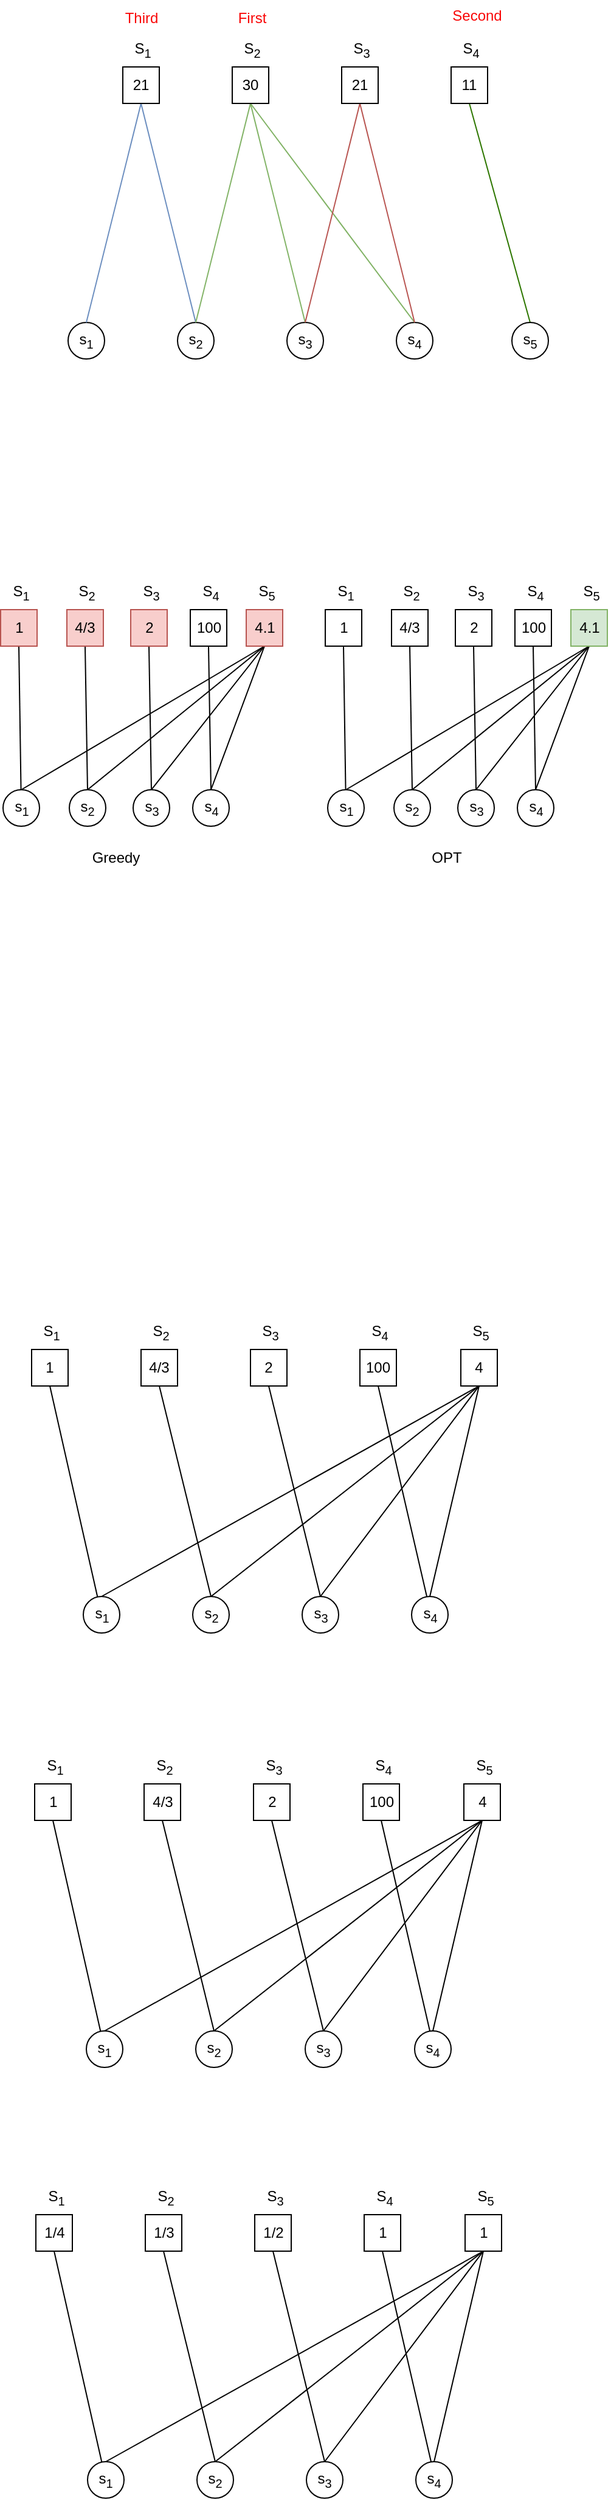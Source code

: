 <mxfile>
    <diagram id="y498ib1FCPGLmyOBNieC" name="Page-1">
        <mxGraphModel dx="578" dy="554" grid="0" gridSize="10" guides="1" tooltips="1" connect="1" arrows="1" fold="1" page="1" pageScale="1" pageWidth="850" pageHeight="1100" math="0" shadow="0">
            <root>
                <mxCell id="0"/>
                <mxCell id="1" parent="0"/>
                <mxCell id="8" value="s&lt;sub&gt;1&lt;/sub&gt;" style="ellipse;whiteSpace=wrap;html=1;aspect=fixed;" parent="1" vertex="1">
                    <mxGeometry x="185" y="390" width="30" height="30" as="geometry"/>
                </mxCell>
                <mxCell id="9" value="s&lt;sub&gt;4&lt;/sub&gt;" style="ellipse;whiteSpace=wrap;html=1;aspect=fixed;" parent="1" vertex="1">
                    <mxGeometry x="455" y="390" width="30" height="30" as="geometry"/>
                </mxCell>
                <mxCell id="10" value="s&lt;sub&gt;3&lt;/sub&gt;" style="ellipse;whiteSpace=wrap;html=1;aspect=fixed;" parent="1" vertex="1">
                    <mxGeometry x="365" y="390" width="30" height="30" as="geometry"/>
                </mxCell>
                <mxCell id="11" value="s&lt;sub&gt;2&lt;/sub&gt;" style="ellipse;whiteSpace=wrap;html=1;aspect=fixed;" parent="1" vertex="1">
                    <mxGeometry x="275" y="390" width="30" height="30" as="geometry"/>
                </mxCell>
                <mxCell id="28" style="edgeStyle=none;html=1;exitX=0.5;exitY=1;exitDx=0;exitDy=0;entryX=0.5;entryY=0;entryDx=0;entryDy=0;endArrow=none;endFill=0;fillColor=#dae8fc;strokeColor=#6c8ebf;" parent="1" source="18" target="8" edge="1">
                    <mxGeometry relative="1" as="geometry"/>
                </mxCell>
                <mxCell id="29" style="edgeStyle=none;html=1;exitX=0.5;exitY=1;exitDx=0;exitDy=0;entryX=0.5;entryY=0;entryDx=0;entryDy=0;endArrow=none;endFill=0;fillColor=#dae8fc;strokeColor=#6c8ebf;" parent="1" source="18" target="11" edge="1">
                    <mxGeometry relative="1" as="geometry"/>
                </mxCell>
                <mxCell id="18" value="21" style="whiteSpace=wrap;html=1;aspect=fixed;" parent="1" vertex="1">
                    <mxGeometry x="230" y="180" width="30" height="30" as="geometry"/>
                </mxCell>
                <mxCell id="30" style="edgeStyle=none;html=1;exitX=0.5;exitY=1;exitDx=0;exitDy=0;endArrow=none;endFill=0;fillColor=#d5e8d4;strokeColor=#82b366;strokeWidth=1;" parent="1" source="20" edge="1">
                    <mxGeometry relative="1" as="geometry">
                        <mxPoint x="290" y="390" as="targetPoint"/>
                    </mxGeometry>
                </mxCell>
                <mxCell id="31" style="edgeStyle=none;html=1;exitX=0.5;exitY=1;exitDx=0;exitDy=0;entryX=0.5;entryY=0;entryDx=0;entryDy=0;endArrow=none;endFill=0;fillColor=#d5e8d4;strokeColor=#82b366;strokeWidth=1;" parent="1" source="20" target="10" edge="1">
                    <mxGeometry relative="1" as="geometry"/>
                </mxCell>
                <mxCell id="32" style="edgeStyle=none;html=1;exitX=0.5;exitY=1;exitDx=0;exitDy=0;entryX=0.5;entryY=0;entryDx=0;entryDy=0;endArrow=none;endFill=0;fillColor=#d5e8d4;strokeColor=#82b366;strokeWidth=1;" parent="1" source="20" target="9" edge="1">
                    <mxGeometry relative="1" as="geometry"/>
                </mxCell>
                <mxCell id="20" value="30" style="whiteSpace=wrap;html=1;aspect=fixed;" parent="1" vertex="1">
                    <mxGeometry x="320" y="180" width="30" height="30" as="geometry"/>
                </mxCell>
                <mxCell id="33" style="edgeStyle=none;html=1;exitX=0.5;exitY=1;exitDx=0;exitDy=0;entryX=0.5;entryY=0;entryDx=0;entryDy=0;endArrow=none;endFill=0;fillColor=#f8cecc;strokeColor=#b85450;" parent="1" source="22" target="10" edge="1">
                    <mxGeometry relative="1" as="geometry"/>
                </mxCell>
                <mxCell id="34" style="edgeStyle=none;html=1;exitX=0.5;exitY=1;exitDx=0;exitDy=0;endArrow=none;endFill=0;fillColor=#f8cecc;strokeColor=#b85450;" parent="1" source="22" edge="1">
                    <mxGeometry relative="1" as="geometry">
                        <mxPoint x="470" y="390" as="targetPoint"/>
                    </mxGeometry>
                </mxCell>
                <mxCell id="22" value="21" style="whiteSpace=wrap;html=1;aspect=fixed;" parent="1" vertex="1">
                    <mxGeometry x="410" y="180" width="30" height="30" as="geometry"/>
                </mxCell>
                <mxCell id="35" style="edgeStyle=none;html=1;exitX=0.5;exitY=1;exitDx=0;exitDy=0;entryX=0.5;entryY=0;entryDx=0;entryDy=0;endArrow=none;endFill=0;fillColor=#60a917;strokeColor=#2D7600;" parent="1" source="23" target="27" edge="1">
                    <mxGeometry relative="1" as="geometry"/>
                </mxCell>
                <mxCell id="23" value="11" style="whiteSpace=wrap;html=1;aspect=fixed;" parent="1" vertex="1">
                    <mxGeometry x="500" y="180" width="30" height="30" as="geometry"/>
                </mxCell>
                <mxCell id="27" value="s&lt;sub&gt;5&lt;/sub&gt;" style="ellipse;whiteSpace=wrap;html=1;aspect=fixed;" parent="1" vertex="1">
                    <mxGeometry x="550" y="390" width="30" height="30" as="geometry"/>
                </mxCell>
                <mxCell id="38" value="S&lt;sub&gt;1&lt;br&gt;&lt;/sub&gt;" style="text;html=1;align=center;verticalAlign=middle;resizable=0;points=[];autosize=1;strokeColor=none;fillColor=none;" parent="1" vertex="1">
                    <mxGeometry x="230" y="151" width="32" height="29" as="geometry"/>
                </mxCell>
                <mxCell id="39" value="S&lt;sub&gt;2&lt;br&gt;&lt;/sub&gt;" style="text;html=1;align=center;verticalAlign=middle;resizable=0;points=[];autosize=1;strokeColor=none;fillColor=none;" parent="1" vertex="1">
                    <mxGeometry x="320" y="151" width="32" height="29" as="geometry"/>
                </mxCell>
                <mxCell id="40" value="S&lt;sub&gt;3&lt;br&gt;&lt;/sub&gt;" style="text;html=1;align=center;verticalAlign=middle;resizable=0;points=[];autosize=1;strokeColor=none;fillColor=none;" parent="1" vertex="1">
                    <mxGeometry x="410" y="151" width="32" height="29" as="geometry"/>
                </mxCell>
                <mxCell id="41" value="S&lt;sub&gt;4&lt;br&gt;&lt;/sub&gt;" style="text;html=1;align=center;verticalAlign=middle;resizable=0;points=[];autosize=1;strokeColor=none;fillColor=none;" parent="1" vertex="1">
                    <mxGeometry x="500" y="151" width="32" height="29" as="geometry"/>
                </mxCell>
                <mxCell id="45" value="First" style="text;html=1;align=center;verticalAlign=middle;resizable=0;points=[];autosize=1;strokeColor=none;fillColor=none;fontColor=#f90606;" parent="1" vertex="1">
                    <mxGeometry x="315.5" y="127" width="41" height="26" as="geometry"/>
                </mxCell>
                <mxCell id="46" value="Second" style="text;html=1;align=center;verticalAlign=middle;resizable=0;points=[];autosize=1;strokeColor=none;fillColor=none;fontColor=#f90606;" parent="1" vertex="1">
                    <mxGeometry x="491" y="125" width="59" height="26" as="geometry"/>
                </mxCell>
                <mxCell id="47" value="Third" style="text;html=1;align=center;verticalAlign=middle;resizable=0;points=[];autosize=1;strokeColor=none;fillColor=none;fontColor=#f90606;" parent="1" vertex="1">
                    <mxGeometry x="222.5" y="127" width="45" height="26" as="geometry"/>
                </mxCell>
                <mxCell id="48" value="s&lt;sub&gt;1&lt;/sub&gt;" style="ellipse;whiteSpace=wrap;html=1;aspect=fixed;" parent="1" vertex="1">
                    <mxGeometry x="131.5" y="774" width="30" height="30" as="geometry"/>
                </mxCell>
                <mxCell id="49" value="s&lt;sub&gt;4&lt;/sub&gt;" style="ellipse;whiteSpace=wrap;html=1;aspect=fixed;" parent="1" vertex="1">
                    <mxGeometry x="287.5" y="774" width="30" height="30" as="geometry"/>
                </mxCell>
                <mxCell id="50" value="s&lt;sub&gt;3&lt;/sub&gt;" style="ellipse;whiteSpace=wrap;html=1;aspect=fixed;" parent="1" vertex="1">
                    <mxGeometry x="238.5" y="774" width="30" height="30" as="geometry"/>
                </mxCell>
                <mxCell id="51" value="s&lt;sub&gt;2&lt;/sub&gt;" style="ellipse;whiteSpace=wrap;html=1;aspect=fixed;" parent="1" vertex="1">
                    <mxGeometry x="186" y="774" width="30" height="30" as="geometry"/>
                </mxCell>
                <mxCell id="76" style="edgeStyle=none;html=1;exitX=0.5;exitY=1;exitDx=0;exitDy=0;strokeWidth=1;fontColor=#f90606;endArrow=none;endFill=0;" parent="1" source="54" target="48" edge="1">
                    <mxGeometry relative="1" as="geometry"/>
                </mxCell>
                <mxCell id="54" value="1" style="whiteSpace=wrap;html=1;aspect=fixed;fillColor=#f8cecc;strokeColor=#b85450;" parent="1" vertex="1">
                    <mxGeometry x="129.5" y="626" width="30" height="30" as="geometry"/>
                </mxCell>
                <mxCell id="78" style="edgeStyle=none;html=1;exitX=0.5;exitY=1;exitDx=0;exitDy=0;entryX=0.5;entryY=0;entryDx=0;entryDy=0;strokeWidth=1;fontColor=#f90606;endArrow=none;endFill=0;" parent="1" source="58" target="51" edge="1">
                    <mxGeometry relative="1" as="geometry"/>
                </mxCell>
                <mxCell id="58" value="4/3" style="whiteSpace=wrap;html=1;aspect=fixed;fillColor=#f8cecc;strokeColor=#b85450;" parent="1" vertex="1">
                    <mxGeometry x="184" y="626" width="30" height="30" as="geometry"/>
                </mxCell>
                <mxCell id="79" style="edgeStyle=none;html=1;exitX=0.5;exitY=1;exitDx=0;exitDy=0;entryX=0.5;entryY=0;entryDx=0;entryDy=0;strokeWidth=1;fontColor=#f90606;endArrow=none;endFill=0;" parent="1" source="61" target="50" edge="1">
                    <mxGeometry relative="1" as="geometry"/>
                </mxCell>
                <mxCell id="61" value="2" style="whiteSpace=wrap;html=1;aspect=fixed;fillColor=#f8cecc;strokeColor=#b85450;" parent="1" vertex="1">
                    <mxGeometry x="236.5" y="626" width="30" height="30" as="geometry"/>
                </mxCell>
                <mxCell id="62" value="S&lt;sub&gt;1&lt;br&gt;&lt;/sub&gt;" style="text;html=1;align=center;verticalAlign=middle;resizable=0;points=[];autosize=1;strokeColor=none;fillColor=none;" parent="1" vertex="1">
                    <mxGeometry x="129.5" y="597" width="32" height="29" as="geometry"/>
                </mxCell>
                <mxCell id="63" value="S&lt;sub&gt;2&lt;br&gt;&lt;/sub&gt;" style="text;html=1;align=center;verticalAlign=middle;resizable=0;points=[];autosize=1;strokeColor=none;fillColor=none;" parent="1" vertex="1">
                    <mxGeometry x="184" y="597" width="32" height="29" as="geometry"/>
                </mxCell>
                <mxCell id="64" value="S&lt;sub&gt;3&lt;br&gt;&lt;/sub&gt;" style="text;html=1;align=center;verticalAlign=middle;resizable=0;points=[];autosize=1;strokeColor=none;fillColor=none;" parent="1" vertex="1">
                    <mxGeometry x="236.5" y="597" width="32" height="29" as="geometry"/>
                </mxCell>
                <mxCell id="80" style="edgeStyle=none;html=1;exitX=0.5;exitY=1;exitDx=0;exitDy=0;entryX=0.5;entryY=0;entryDx=0;entryDy=0;strokeWidth=1;fontColor=#f90606;endArrow=none;endFill=0;" parent="1" source="71" target="49" edge="1">
                    <mxGeometry relative="1" as="geometry"/>
                </mxCell>
                <mxCell id="71" value="100" style="whiteSpace=wrap;html=1;aspect=fixed;" parent="1" vertex="1">
                    <mxGeometry x="285.5" y="626" width="30" height="30" as="geometry"/>
                </mxCell>
                <mxCell id="72" value="S&lt;sub&gt;4&lt;br&gt;&lt;/sub&gt;" style="text;html=1;align=center;verticalAlign=middle;resizable=0;points=[];autosize=1;strokeColor=none;fillColor=none;" parent="1" vertex="1">
                    <mxGeometry x="285.5" y="597" width="32" height="29" as="geometry"/>
                </mxCell>
                <mxCell id="82" style="edgeStyle=none;html=1;exitX=0.5;exitY=1;exitDx=0;exitDy=0;entryX=0.5;entryY=0;entryDx=0;entryDy=0;strokeWidth=1;fontColor=#f90606;endArrow=none;endFill=0;" parent="1" source="74" target="48" edge="1">
                    <mxGeometry relative="1" as="geometry"/>
                </mxCell>
                <mxCell id="83" style="edgeStyle=none;html=1;exitX=0.5;exitY=1;exitDx=0;exitDy=0;entryX=0.5;entryY=0;entryDx=0;entryDy=0;strokeWidth=1;fontColor=#f90606;endArrow=none;endFill=0;" parent="1" source="74" target="51" edge="1">
                    <mxGeometry relative="1" as="geometry"/>
                </mxCell>
                <mxCell id="84" style="edgeStyle=none;html=1;exitX=0.5;exitY=1;exitDx=0;exitDy=0;strokeWidth=1;fontColor=#f90606;endArrow=none;endFill=0;" parent="1" source="74" edge="1">
                    <mxGeometry relative="1" as="geometry">
                        <mxPoint x="253.5" y="774" as="targetPoint"/>
                    </mxGeometry>
                </mxCell>
                <mxCell id="85" style="edgeStyle=none;html=1;exitX=0.5;exitY=1;exitDx=0;exitDy=0;entryX=0.5;entryY=0;entryDx=0;entryDy=0;strokeWidth=1;fontColor=#f90606;endArrow=none;endFill=0;" parent="1" source="74" target="49" edge="1">
                    <mxGeometry relative="1" as="geometry"/>
                </mxCell>
                <mxCell id="74" value="4.1" style="whiteSpace=wrap;html=1;aspect=fixed;fillColor=#f8cecc;strokeColor=#b85450;" parent="1" vertex="1">
                    <mxGeometry x="331.5" y="626" width="30" height="30" as="geometry"/>
                </mxCell>
                <mxCell id="75" value="S&lt;sub&gt;5&lt;br&gt;&lt;/sub&gt;" style="text;html=1;align=center;verticalAlign=middle;resizable=0;points=[];autosize=1;strokeColor=none;fillColor=none;" parent="1" vertex="1">
                    <mxGeometry x="331.5" y="597" width="32" height="29" as="geometry"/>
                </mxCell>
                <mxCell id="108" value="s&lt;sub&gt;1&lt;/sub&gt;" style="ellipse;whiteSpace=wrap;html=1;aspect=fixed;" parent="1" vertex="1">
                    <mxGeometry x="398.5" y="774" width="30" height="30" as="geometry"/>
                </mxCell>
                <mxCell id="109" value="s&lt;sub&gt;4&lt;/sub&gt;" style="ellipse;whiteSpace=wrap;html=1;aspect=fixed;" parent="1" vertex="1">
                    <mxGeometry x="554.5" y="774" width="30" height="30" as="geometry"/>
                </mxCell>
                <mxCell id="110" value="s&lt;sub&gt;3&lt;/sub&gt;" style="ellipse;whiteSpace=wrap;html=1;aspect=fixed;" parent="1" vertex="1">
                    <mxGeometry x="505.5" y="774" width="30" height="30" as="geometry"/>
                </mxCell>
                <mxCell id="111" value="s&lt;sub&gt;2&lt;/sub&gt;" style="ellipse;whiteSpace=wrap;html=1;aspect=fixed;" parent="1" vertex="1">
                    <mxGeometry x="453" y="774" width="30" height="30" as="geometry"/>
                </mxCell>
                <mxCell id="112" style="edgeStyle=none;html=1;exitX=0.5;exitY=1;exitDx=0;exitDy=0;strokeWidth=1;fontColor=#f90606;endArrow=none;endFill=0;" parent="1" source="113" target="108" edge="1">
                    <mxGeometry relative="1" as="geometry"/>
                </mxCell>
                <mxCell id="113" value="1" style="whiteSpace=wrap;html=1;aspect=fixed;" parent="1" vertex="1">
                    <mxGeometry x="396.5" y="626" width="30" height="30" as="geometry"/>
                </mxCell>
                <mxCell id="114" style="edgeStyle=none;html=1;exitX=0.5;exitY=1;exitDx=0;exitDy=0;entryX=0.5;entryY=0;entryDx=0;entryDy=0;strokeWidth=1;fontColor=#f90606;endArrow=none;endFill=0;" parent="1" source="115" target="111" edge="1">
                    <mxGeometry relative="1" as="geometry"/>
                </mxCell>
                <mxCell id="115" value="4/3" style="whiteSpace=wrap;html=1;aspect=fixed;" parent="1" vertex="1">
                    <mxGeometry x="451" y="626" width="30" height="30" as="geometry"/>
                </mxCell>
                <mxCell id="116" style="edgeStyle=none;html=1;exitX=0.5;exitY=1;exitDx=0;exitDy=0;entryX=0.5;entryY=0;entryDx=0;entryDy=0;strokeWidth=1;fontColor=#f90606;endArrow=none;endFill=0;" parent="1" source="117" target="110" edge="1">
                    <mxGeometry relative="1" as="geometry"/>
                </mxCell>
                <mxCell id="117" value="2" style="whiteSpace=wrap;html=1;aspect=fixed;" parent="1" vertex="1">
                    <mxGeometry x="503.5" y="626" width="30" height="30" as="geometry"/>
                </mxCell>
                <mxCell id="118" value="S&lt;sub&gt;1&lt;br&gt;&lt;/sub&gt;" style="text;html=1;align=center;verticalAlign=middle;resizable=0;points=[];autosize=1;strokeColor=none;fillColor=none;" parent="1" vertex="1">
                    <mxGeometry x="396.5" y="597" width="32" height="29" as="geometry"/>
                </mxCell>
                <mxCell id="119" value="S&lt;sub&gt;2&lt;br&gt;&lt;/sub&gt;" style="text;html=1;align=center;verticalAlign=middle;resizable=0;points=[];autosize=1;strokeColor=none;fillColor=none;" parent="1" vertex="1">
                    <mxGeometry x="451" y="597" width="32" height="29" as="geometry"/>
                </mxCell>
                <mxCell id="120" value="S&lt;sub&gt;3&lt;br&gt;&lt;/sub&gt;" style="text;html=1;align=center;verticalAlign=middle;resizable=0;points=[];autosize=1;strokeColor=none;fillColor=none;" parent="1" vertex="1">
                    <mxGeometry x="503.5" y="597" width="32" height="29" as="geometry"/>
                </mxCell>
                <mxCell id="121" style="edgeStyle=none;html=1;exitX=0.5;exitY=1;exitDx=0;exitDy=0;entryX=0.5;entryY=0;entryDx=0;entryDy=0;strokeWidth=1;fontColor=#f90606;endArrow=none;endFill=0;" parent="1" source="122" target="109" edge="1">
                    <mxGeometry relative="1" as="geometry"/>
                </mxCell>
                <mxCell id="122" value="100" style="whiteSpace=wrap;html=1;aspect=fixed;" parent="1" vertex="1">
                    <mxGeometry x="552.5" y="626" width="30" height="30" as="geometry"/>
                </mxCell>
                <mxCell id="123" value="S&lt;sub&gt;4&lt;br&gt;&lt;/sub&gt;" style="text;html=1;align=center;verticalAlign=middle;resizable=0;points=[];autosize=1;strokeColor=none;fillColor=none;" parent="1" vertex="1">
                    <mxGeometry x="552.5" y="597" width="32" height="29" as="geometry"/>
                </mxCell>
                <mxCell id="124" style="edgeStyle=none;html=1;exitX=0.5;exitY=1;exitDx=0;exitDy=0;entryX=0.5;entryY=0;entryDx=0;entryDy=0;strokeWidth=1;fontColor=#f90606;endArrow=none;endFill=0;" parent="1" source="128" target="108" edge="1">
                    <mxGeometry relative="1" as="geometry"/>
                </mxCell>
                <mxCell id="125" style="edgeStyle=none;html=1;exitX=0.5;exitY=1;exitDx=0;exitDy=0;entryX=0.5;entryY=0;entryDx=0;entryDy=0;strokeWidth=1;fontColor=#f90606;endArrow=none;endFill=0;" parent="1" source="128" target="111" edge="1">
                    <mxGeometry relative="1" as="geometry"/>
                </mxCell>
                <mxCell id="126" style="edgeStyle=none;html=1;exitX=0.5;exitY=1;exitDx=0;exitDy=0;strokeWidth=1;fontColor=#f90606;endArrow=none;endFill=0;" parent="1" source="128" edge="1">
                    <mxGeometry relative="1" as="geometry">
                        <mxPoint x="520.5" y="774" as="targetPoint"/>
                    </mxGeometry>
                </mxCell>
                <mxCell id="127" style="edgeStyle=none;html=1;exitX=0.5;exitY=1;exitDx=0;exitDy=0;entryX=0.5;entryY=0;entryDx=0;entryDy=0;strokeWidth=1;fontColor=#f90606;endArrow=none;endFill=0;" parent="1" source="128" target="109" edge="1">
                    <mxGeometry relative="1" as="geometry"/>
                </mxCell>
                <mxCell id="128" value="4.1" style="whiteSpace=wrap;html=1;aspect=fixed;fillColor=#d5e8d4;strokeColor=#82b366;" parent="1" vertex="1">
                    <mxGeometry x="598.5" y="626" width="30" height="30" as="geometry"/>
                </mxCell>
                <mxCell id="129" value="S&lt;sub&gt;5&lt;br&gt;&lt;/sub&gt;" style="text;html=1;align=center;verticalAlign=middle;resizable=0;points=[];autosize=1;strokeColor=none;fillColor=none;" parent="1" vertex="1">
                    <mxGeometry x="598.5" y="597" width="32" height="29" as="geometry"/>
                </mxCell>
                <mxCell id="130" value="Greedy" style="text;html=1;align=center;verticalAlign=middle;resizable=0;points=[];autosize=1;strokeColor=none;fillColor=none;fontColor=#000000;" parent="1" vertex="1">
                    <mxGeometry x="195.5" y="817" width="57" height="26" as="geometry"/>
                </mxCell>
                <mxCell id="131" value="OPT" style="text;html=1;align=center;verticalAlign=middle;resizable=0;points=[];autosize=1;strokeColor=none;fillColor=none;fontColor=#000000;" parent="1" vertex="1">
                    <mxGeometry x="474.5" y="817" width="43" height="26" as="geometry"/>
                </mxCell>
                <mxCell id="178" value="s&lt;sub&gt;1&lt;/sub&gt;" style="ellipse;whiteSpace=wrap;html=1;aspect=fixed;" parent="1" vertex="1">
                    <mxGeometry x="197.5" y="1437" width="30" height="30" as="geometry"/>
                </mxCell>
                <mxCell id="179" value="s&lt;sub&gt;4&lt;/sub&gt;" style="ellipse;whiteSpace=wrap;html=1;aspect=fixed;" parent="1" vertex="1">
                    <mxGeometry x="467.5" y="1437" width="30" height="30" as="geometry"/>
                </mxCell>
                <mxCell id="180" value="s&lt;sub&gt;3&lt;/sub&gt;" style="ellipse;whiteSpace=wrap;html=1;aspect=fixed;" parent="1" vertex="1">
                    <mxGeometry x="377.5" y="1437" width="30" height="30" as="geometry"/>
                </mxCell>
                <mxCell id="181" value="s&lt;sub&gt;2&lt;/sub&gt;" style="ellipse;whiteSpace=wrap;html=1;aspect=fixed;" parent="1" vertex="1">
                    <mxGeometry x="287.5" y="1437" width="30" height="30" as="geometry"/>
                </mxCell>
                <mxCell id="209" style="edgeStyle=none;html=1;exitX=0.5;exitY=1;exitDx=0;exitDy=0;strokeWidth=1;fontColor=#000000;endArrow=none;endFill=0;" parent="1" source="184" target="178" edge="1">
                    <mxGeometry relative="1" as="geometry"/>
                </mxCell>
                <mxCell id="184" value="1" style="whiteSpace=wrap;html=1;aspect=fixed;" parent="1" vertex="1">
                    <mxGeometry x="155" y="1234" width="30" height="30" as="geometry"/>
                </mxCell>
                <mxCell id="210" style="edgeStyle=none;html=1;exitX=0.5;exitY=1;exitDx=0;exitDy=0;entryX=0.5;entryY=0;entryDx=0;entryDy=0;strokeWidth=1;fontColor=#000000;endArrow=none;endFill=0;" parent="1" source="188" target="181" edge="1">
                    <mxGeometry relative="1" as="geometry"/>
                </mxCell>
                <mxCell id="188" value="4/3" style="whiteSpace=wrap;html=1;aspect=fixed;" parent="1" vertex="1">
                    <mxGeometry x="245" y="1234" width="30" height="30" as="geometry"/>
                </mxCell>
                <mxCell id="211" style="edgeStyle=none;html=1;exitX=0.5;exitY=1;exitDx=0;exitDy=0;entryX=0.5;entryY=0;entryDx=0;entryDy=0;strokeWidth=1;fontColor=#000000;endArrow=none;endFill=0;" parent="1" source="191" target="180" edge="1">
                    <mxGeometry relative="1" as="geometry"/>
                </mxCell>
                <mxCell id="191" value="2" style="whiteSpace=wrap;html=1;aspect=fixed;" parent="1" vertex="1">
                    <mxGeometry x="335" y="1234" width="30" height="30" as="geometry"/>
                </mxCell>
                <mxCell id="212" style="edgeStyle=none;html=1;exitX=0.5;exitY=1;exitDx=0;exitDy=0;entryX=0.417;entryY=0;entryDx=0;entryDy=0;entryPerimeter=0;strokeWidth=1;fontColor=#000000;endArrow=none;endFill=0;" parent="1" source="193" target="179" edge="1">
                    <mxGeometry relative="1" as="geometry"/>
                </mxCell>
                <mxCell id="193" value="100" style="whiteSpace=wrap;html=1;aspect=fixed;" parent="1" vertex="1">
                    <mxGeometry x="425" y="1234" width="30" height="30" as="geometry"/>
                </mxCell>
                <mxCell id="195" value="S&lt;sub&gt;1&lt;br&gt;&lt;/sub&gt;" style="text;html=1;align=center;verticalAlign=middle;resizable=0;points=[];autosize=1;strokeColor=none;fillColor=none;" parent="1" vertex="1">
                    <mxGeometry x="155" y="1205" width="32" height="29" as="geometry"/>
                </mxCell>
                <mxCell id="196" value="S&lt;sub&gt;2&lt;br&gt;&lt;/sub&gt;" style="text;html=1;align=center;verticalAlign=middle;resizable=0;points=[];autosize=1;strokeColor=none;fillColor=none;" parent="1" vertex="1">
                    <mxGeometry x="245" y="1205" width="32" height="29" as="geometry"/>
                </mxCell>
                <mxCell id="197" value="S&lt;sub&gt;3&lt;br&gt;&lt;/sub&gt;" style="text;html=1;align=center;verticalAlign=middle;resizable=0;points=[];autosize=1;strokeColor=none;fillColor=none;" parent="1" vertex="1">
                    <mxGeometry x="335" y="1205" width="32" height="29" as="geometry"/>
                </mxCell>
                <mxCell id="198" value="S&lt;sub&gt;4&lt;br&gt;&lt;/sub&gt;" style="text;html=1;align=center;verticalAlign=middle;resizable=0;points=[];autosize=1;strokeColor=none;fillColor=none;" parent="1" vertex="1">
                    <mxGeometry x="425" y="1205" width="32" height="29" as="geometry"/>
                </mxCell>
                <mxCell id="213" style="edgeStyle=none;html=1;exitX=0.5;exitY=1;exitDx=0;exitDy=0;entryX=0.5;entryY=0;entryDx=0;entryDy=0;strokeWidth=1;fontColor=#000000;endArrow=none;endFill=0;" parent="1" source="202" target="178" edge="1">
                    <mxGeometry relative="1" as="geometry"/>
                </mxCell>
                <mxCell id="215" style="edgeStyle=none;html=1;exitX=0.5;exitY=1;exitDx=0;exitDy=0;entryX=0.5;entryY=0;entryDx=0;entryDy=0;strokeWidth=1;fontColor=#000000;endArrow=none;endFill=0;" parent="1" source="202" target="181" edge="1">
                    <mxGeometry relative="1" as="geometry"/>
                </mxCell>
                <mxCell id="216" style="edgeStyle=none;html=1;exitX=0.5;exitY=1;exitDx=0;exitDy=0;entryX=0.5;entryY=0;entryDx=0;entryDy=0;strokeWidth=1;fontColor=#000000;endArrow=none;endFill=0;" parent="1" source="202" target="180" edge="1">
                    <mxGeometry relative="1" as="geometry"/>
                </mxCell>
                <mxCell id="217" style="edgeStyle=none;html=1;exitX=0.5;exitY=1;exitDx=0;exitDy=0;entryX=0.5;entryY=0;entryDx=0;entryDy=0;strokeWidth=1;fontColor=#000000;endArrow=none;endFill=0;" parent="1" source="202" target="179" edge="1">
                    <mxGeometry relative="1" as="geometry"/>
                </mxCell>
                <mxCell id="202" value="4" style="whiteSpace=wrap;html=1;aspect=fixed;" parent="1" vertex="1">
                    <mxGeometry x="508" y="1234" width="30" height="30" as="geometry"/>
                </mxCell>
                <mxCell id="218" value="S&lt;sub&gt;5&lt;br&gt;&lt;/sub&gt;" style="text;html=1;align=center;verticalAlign=middle;resizable=0;points=[];autosize=1;strokeColor=none;fillColor=none;" parent="1" vertex="1">
                    <mxGeometry x="508" y="1205" width="32" height="29" as="geometry"/>
                </mxCell>
                <mxCell id="220" value="s&lt;sub&gt;1&lt;/sub&gt;" style="ellipse;whiteSpace=wrap;html=1;aspect=fixed;" parent="1" vertex="1">
                    <mxGeometry x="200" y="1794" width="30" height="30" as="geometry"/>
                </mxCell>
                <mxCell id="221" value="s&lt;sub&gt;4&lt;/sub&gt;" style="ellipse;whiteSpace=wrap;html=1;aspect=fixed;" parent="1" vertex="1">
                    <mxGeometry x="470" y="1794" width="30" height="30" as="geometry"/>
                </mxCell>
                <mxCell id="222" value="s&lt;sub&gt;3&lt;/sub&gt;" style="ellipse;whiteSpace=wrap;html=1;aspect=fixed;" parent="1" vertex="1">
                    <mxGeometry x="380" y="1794" width="30" height="30" as="geometry"/>
                </mxCell>
                <mxCell id="223" value="s&lt;sub&gt;2&lt;/sub&gt;" style="ellipse;whiteSpace=wrap;html=1;aspect=fixed;" parent="1" vertex="1">
                    <mxGeometry x="290" y="1794" width="30" height="30" as="geometry"/>
                </mxCell>
                <mxCell id="224" style="edgeStyle=none;html=1;exitX=0.5;exitY=1;exitDx=0;exitDy=0;strokeWidth=1;fontColor=#000000;endArrow=none;endFill=0;" parent="1" source="225" target="220" edge="1">
                    <mxGeometry relative="1" as="geometry"/>
                </mxCell>
                <mxCell id="225" value="1" style="whiteSpace=wrap;html=1;aspect=fixed;" parent="1" vertex="1">
                    <mxGeometry x="157.5" y="1591" width="30" height="30" as="geometry"/>
                </mxCell>
                <mxCell id="226" style="edgeStyle=none;html=1;exitX=0.5;exitY=1;exitDx=0;exitDy=0;entryX=0.5;entryY=0;entryDx=0;entryDy=0;strokeWidth=1;fontColor=#000000;endArrow=none;endFill=0;" parent="1" source="227" target="223" edge="1">
                    <mxGeometry relative="1" as="geometry"/>
                </mxCell>
                <mxCell id="227" value="4/3" style="whiteSpace=wrap;html=1;aspect=fixed;" parent="1" vertex="1">
                    <mxGeometry x="247.5" y="1591" width="30" height="30" as="geometry"/>
                </mxCell>
                <mxCell id="228" style="edgeStyle=none;html=1;exitX=0.5;exitY=1;exitDx=0;exitDy=0;entryX=0.5;entryY=0;entryDx=0;entryDy=0;strokeWidth=1;fontColor=#000000;endArrow=none;endFill=0;" parent="1" source="229" target="222" edge="1">
                    <mxGeometry relative="1" as="geometry"/>
                </mxCell>
                <mxCell id="229" value="2" style="whiteSpace=wrap;html=1;aspect=fixed;" parent="1" vertex="1">
                    <mxGeometry x="337.5" y="1591" width="30" height="30" as="geometry"/>
                </mxCell>
                <mxCell id="230" style="edgeStyle=none;html=1;exitX=0.5;exitY=1;exitDx=0;exitDy=0;entryX=0.417;entryY=0;entryDx=0;entryDy=0;entryPerimeter=0;strokeWidth=1;fontColor=#000000;endArrow=none;endFill=0;" parent="1" source="231" target="221" edge="1">
                    <mxGeometry relative="1" as="geometry"/>
                </mxCell>
                <mxCell id="231" value="100" style="whiteSpace=wrap;html=1;aspect=fixed;" parent="1" vertex="1">
                    <mxGeometry x="427.5" y="1591" width="30" height="30" as="geometry"/>
                </mxCell>
                <mxCell id="232" value="S&lt;sub&gt;1&lt;br&gt;&lt;/sub&gt;" style="text;html=1;align=center;verticalAlign=middle;resizable=0;points=[];autosize=1;strokeColor=none;fillColor=none;" parent="1" vertex="1">
                    <mxGeometry x="157.5" y="1562" width="32" height="29" as="geometry"/>
                </mxCell>
                <mxCell id="233" value="S&lt;sub&gt;2&lt;br&gt;&lt;/sub&gt;" style="text;html=1;align=center;verticalAlign=middle;resizable=0;points=[];autosize=1;strokeColor=none;fillColor=none;" parent="1" vertex="1">
                    <mxGeometry x="247.5" y="1562" width="32" height="29" as="geometry"/>
                </mxCell>
                <mxCell id="234" value="S&lt;sub&gt;3&lt;br&gt;&lt;/sub&gt;" style="text;html=1;align=center;verticalAlign=middle;resizable=0;points=[];autosize=1;strokeColor=none;fillColor=none;" parent="1" vertex="1">
                    <mxGeometry x="337.5" y="1562" width="32" height="29" as="geometry"/>
                </mxCell>
                <mxCell id="235" value="S&lt;sub&gt;4&lt;br&gt;&lt;/sub&gt;" style="text;html=1;align=center;verticalAlign=middle;resizable=0;points=[];autosize=1;strokeColor=none;fillColor=none;" parent="1" vertex="1">
                    <mxGeometry x="427.5" y="1562" width="32" height="29" as="geometry"/>
                </mxCell>
                <mxCell id="236" style="edgeStyle=none;html=1;exitX=0.5;exitY=1;exitDx=0;exitDy=0;entryX=0.5;entryY=0;entryDx=0;entryDy=0;strokeWidth=1;fontColor=#000000;endArrow=none;endFill=0;" parent="1" source="240" target="220" edge="1">
                    <mxGeometry relative="1" as="geometry"/>
                </mxCell>
                <mxCell id="237" style="edgeStyle=none;html=1;exitX=0.5;exitY=1;exitDx=0;exitDy=0;entryX=0.5;entryY=0;entryDx=0;entryDy=0;strokeWidth=1;fontColor=#000000;endArrow=none;endFill=0;" parent="1" source="240" target="223" edge="1">
                    <mxGeometry relative="1" as="geometry"/>
                </mxCell>
                <mxCell id="238" style="edgeStyle=none;html=1;exitX=0.5;exitY=1;exitDx=0;exitDy=0;entryX=0.5;entryY=0;entryDx=0;entryDy=0;strokeWidth=1;fontColor=#000000;endArrow=none;endFill=0;" parent="1" source="240" target="222" edge="1">
                    <mxGeometry relative="1" as="geometry"/>
                </mxCell>
                <mxCell id="239" style="edgeStyle=none;html=1;exitX=0.5;exitY=1;exitDx=0;exitDy=0;entryX=0.5;entryY=0;entryDx=0;entryDy=0;strokeWidth=1;fontColor=#000000;endArrow=none;endFill=0;" parent="1" source="240" target="221" edge="1">
                    <mxGeometry relative="1" as="geometry"/>
                </mxCell>
                <mxCell id="240" value="4" style="whiteSpace=wrap;html=1;aspect=fixed;" parent="1" vertex="1">
                    <mxGeometry x="510.5" y="1591" width="30" height="30" as="geometry"/>
                </mxCell>
                <mxCell id="241" value="S&lt;sub&gt;5&lt;br&gt;&lt;/sub&gt;" style="text;html=1;align=center;verticalAlign=middle;resizable=0;points=[];autosize=1;strokeColor=none;fillColor=none;" parent="1" vertex="1">
                    <mxGeometry x="510.5" y="1562" width="32" height="29" as="geometry"/>
                </mxCell>
                <mxCell id="243" value="s&lt;sub&gt;1&lt;/sub&gt;" style="ellipse;whiteSpace=wrap;html=1;aspect=fixed;" parent="1" vertex="1">
                    <mxGeometry x="201" y="2148" width="30" height="30" as="geometry"/>
                </mxCell>
                <mxCell id="244" value="s&lt;sub&gt;4&lt;/sub&gt;" style="ellipse;whiteSpace=wrap;html=1;aspect=fixed;" parent="1" vertex="1">
                    <mxGeometry x="471" y="2148" width="30" height="30" as="geometry"/>
                </mxCell>
                <mxCell id="245" value="s&lt;sub&gt;3&lt;/sub&gt;" style="ellipse;whiteSpace=wrap;html=1;aspect=fixed;" parent="1" vertex="1">
                    <mxGeometry x="381" y="2148" width="30" height="30" as="geometry"/>
                </mxCell>
                <mxCell id="246" value="s&lt;sub&gt;2&lt;/sub&gt;" style="ellipse;whiteSpace=wrap;html=1;aspect=fixed;" parent="1" vertex="1">
                    <mxGeometry x="291" y="2148" width="30" height="30" as="geometry"/>
                </mxCell>
                <mxCell id="247" style="edgeStyle=none;html=1;exitX=0.5;exitY=1;exitDx=0;exitDy=0;strokeWidth=1;fontColor=#000000;endArrow=none;endFill=0;" parent="1" source="248" target="243" edge="1">
                    <mxGeometry relative="1" as="geometry"/>
                </mxCell>
                <mxCell id="248" value="1/4" style="whiteSpace=wrap;html=1;aspect=fixed;" parent="1" vertex="1">
                    <mxGeometry x="158.5" y="1945" width="30" height="30" as="geometry"/>
                </mxCell>
                <mxCell id="249" style="edgeStyle=none;html=1;exitX=0.5;exitY=1;exitDx=0;exitDy=0;entryX=0.5;entryY=0;entryDx=0;entryDy=0;strokeWidth=1;fontColor=#000000;endArrow=none;endFill=0;" parent="1" source="250" target="246" edge="1">
                    <mxGeometry relative="1" as="geometry"/>
                </mxCell>
                <mxCell id="250" value="1/3" style="whiteSpace=wrap;html=1;aspect=fixed;" parent="1" vertex="1">
                    <mxGeometry x="248.5" y="1945" width="30" height="30" as="geometry"/>
                </mxCell>
                <mxCell id="251" style="edgeStyle=none;html=1;exitX=0.5;exitY=1;exitDx=0;exitDy=0;entryX=0.5;entryY=0;entryDx=0;entryDy=0;strokeWidth=1;fontColor=#000000;endArrow=none;endFill=0;" parent="1" source="252" target="245" edge="1">
                    <mxGeometry relative="1" as="geometry"/>
                </mxCell>
                <mxCell id="252" value="1/2" style="whiteSpace=wrap;html=1;aspect=fixed;" parent="1" vertex="1">
                    <mxGeometry x="338.5" y="1945" width="30" height="30" as="geometry"/>
                </mxCell>
                <mxCell id="253" style="edgeStyle=none;html=1;exitX=0.5;exitY=1;exitDx=0;exitDy=0;entryX=0.417;entryY=0;entryDx=0;entryDy=0;entryPerimeter=0;strokeWidth=1;fontColor=#000000;endArrow=none;endFill=0;" parent="1" source="254" target="244" edge="1">
                    <mxGeometry relative="1" as="geometry"/>
                </mxCell>
                <mxCell id="254" value="1" style="whiteSpace=wrap;html=1;aspect=fixed;" parent="1" vertex="1">
                    <mxGeometry x="428.5" y="1945" width="30" height="30" as="geometry"/>
                </mxCell>
                <mxCell id="255" value="S&lt;sub&gt;1&lt;br&gt;&lt;/sub&gt;" style="text;html=1;align=center;verticalAlign=middle;resizable=0;points=[];autosize=1;strokeColor=none;fillColor=none;" parent="1" vertex="1">
                    <mxGeometry x="158.5" y="1916" width="32" height="29" as="geometry"/>
                </mxCell>
                <mxCell id="256" value="S&lt;sub&gt;2&lt;br&gt;&lt;/sub&gt;" style="text;html=1;align=center;verticalAlign=middle;resizable=0;points=[];autosize=1;strokeColor=none;fillColor=none;" parent="1" vertex="1">
                    <mxGeometry x="248.5" y="1916" width="32" height="29" as="geometry"/>
                </mxCell>
                <mxCell id="257" value="S&lt;sub&gt;3&lt;br&gt;&lt;/sub&gt;" style="text;html=1;align=center;verticalAlign=middle;resizable=0;points=[];autosize=1;strokeColor=none;fillColor=none;" parent="1" vertex="1">
                    <mxGeometry x="338.5" y="1916" width="32" height="29" as="geometry"/>
                </mxCell>
                <mxCell id="258" value="S&lt;sub&gt;4&lt;br&gt;&lt;/sub&gt;" style="text;html=1;align=center;verticalAlign=middle;resizable=0;points=[];autosize=1;strokeColor=none;fillColor=none;" parent="1" vertex="1">
                    <mxGeometry x="428.5" y="1916" width="32" height="29" as="geometry"/>
                </mxCell>
                <mxCell id="259" style="edgeStyle=none;html=1;exitX=0.5;exitY=1;exitDx=0;exitDy=0;entryX=0.5;entryY=0;entryDx=0;entryDy=0;strokeWidth=1;fontColor=#000000;endArrow=none;endFill=0;" parent="1" source="263" target="243" edge="1">
                    <mxGeometry relative="1" as="geometry"/>
                </mxCell>
                <mxCell id="260" style="edgeStyle=none;html=1;exitX=0.5;exitY=1;exitDx=0;exitDy=0;entryX=0.5;entryY=0;entryDx=0;entryDy=0;strokeWidth=1;fontColor=#000000;endArrow=none;endFill=0;" parent="1" source="263" target="246" edge="1">
                    <mxGeometry relative="1" as="geometry"/>
                </mxCell>
                <mxCell id="261" style="edgeStyle=none;html=1;exitX=0.5;exitY=1;exitDx=0;exitDy=0;entryX=0.5;entryY=0;entryDx=0;entryDy=0;strokeWidth=1;fontColor=#000000;endArrow=none;endFill=0;" parent="1" source="263" target="245" edge="1">
                    <mxGeometry relative="1" as="geometry"/>
                </mxCell>
                <mxCell id="262" style="edgeStyle=none;html=1;exitX=0.5;exitY=1;exitDx=0;exitDy=0;entryX=0.5;entryY=0;entryDx=0;entryDy=0;strokeWidth=1;fontColor=#000000;endArrow=none;endFill=0;" parent="1" source="263" target="244" edge="1">
                    <mxGeometry relative="1" as="geometry"/>
                </mxCell>
                <mxCell id="263" value="1" style="whiteSpace=wrap;html=1;aspect=fixed;" parent="1" vertex="1">
                    <mxGeometry x="511.5" y="1945" width="30" height="30" as="geometry"/>
                </mxCell>
                <mxCell id="264" value="S&lt;sub&gt;5&lt;br&gt;&lt;/sub&gt;" style="text;html=1;align=center;verticalAlign=middle;resizable=0;points=[];autosize=1;strokeColor=none;fillColor=none;" parent="1" vertex="1">
                    <mxGeometry x="511.5" y="1916" width="32" height="29" as="geometry"/>
                </mxCell>
            </root>
        </mxGraphModel>
    </diagram>
</mxfile>